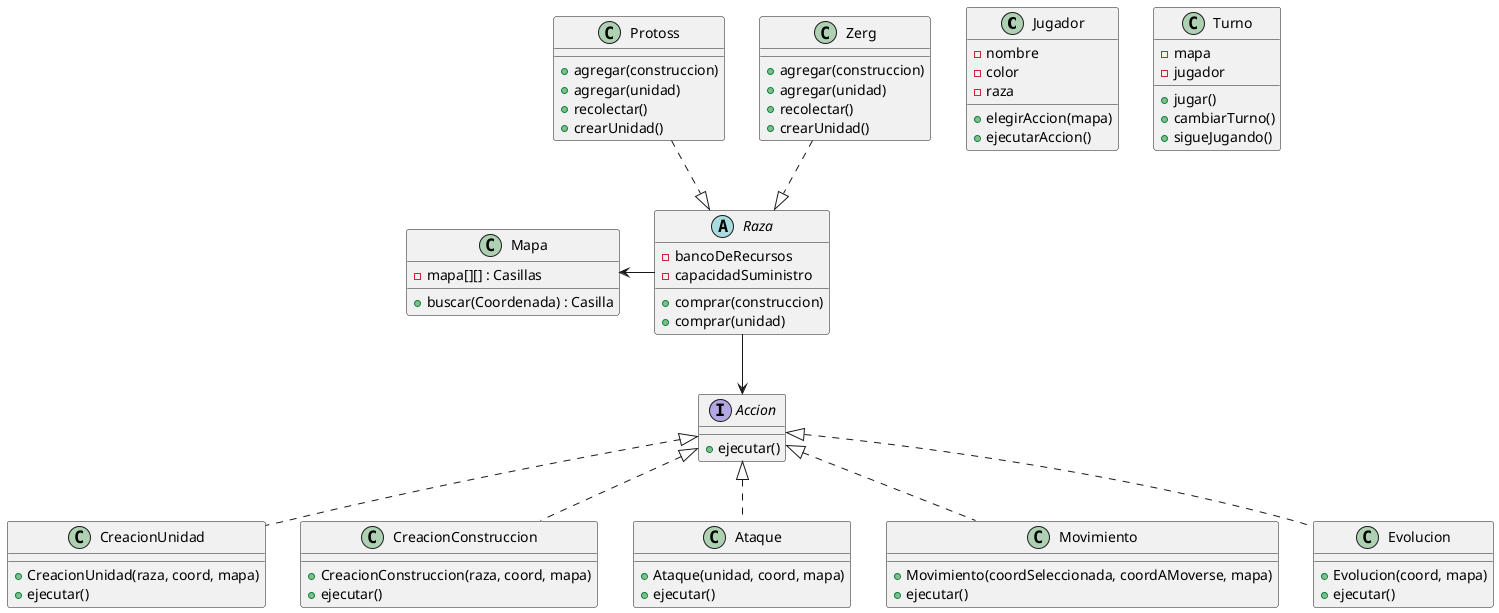 @startuml
'https://plantuml.com/class-diagram

class Jugador {
    - nombre
    - color
    - raza

    + elegirAccion(mapa)
    + ejecutarAccion()
}

class Turno {
    - mapa
    - jugador
    +jugar()
    +cambiarTurno()
    +sigueJugando()
}

abstract class Raza {
    - bancoDeRecursos
    - capacidadSuministro

    + comprar(construccion)
    + comprar(unidad)
}

class Zerg {
    + agregar(construccion)
    + agregar(unidad)
    + recolectar()
    + crearUnidad()
}

class Protoss {
    + agregar(construccion)
    + agregar(unidad)
    + recolectar()
    + crearUnidad()
}

interface Accion {
    +ejecutar()
}

class CreacionUnidad {
    + CreacionUnidad(raza, coord, mapa)
    + ejecutar()
}

class CreacionConstruccion {
    + CreacionConstruccion(raza, coord, mapa)
    + ejecutar()
}

class Ataque {
    + Ataque(unidad, coord, mapa)
    + ejecutar()
}

class Movimiento {
    + Movimiento(coordSeleccionada, coordAMoverse, mapa)
    + ejecutar()
}

class Evolucion {
    + Evolucion(coord, mapa)
    + ejecutar()
}

class Mapa {
    - mapa[][] : Casillas

    + buscar(Coordenada) : Casilla
}

Raza <|.up. Zerg
Raza <|.up. Protoss

Mapa <- Raza
Raza --> Accion
Accion <|.. CreacionUnidad
Accion <|.. CreacionConstruccion
Accion <|.. Ataque
Accion <|.. Movimiento
Accion <|.. Evolucion





@enduml